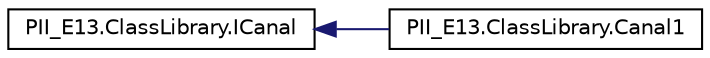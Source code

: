 digraph "Graphical Class Hierarchy"
{
 // INTERACTIVE_SVG=YES
 // LATEX_PDF_SIZE
  edge [fontname="Helvetica",fontsize="10",labelfontname="Helvetica",labelfontsize="10"];
  node [fontname="Helvetica",fontsize="10",shape=record];
  rankdir="LR";
  Node0 [label="PII_E13.ClassLibrary.ICanal",height=0.2,width=0.4,color="black", fillcolor="white", style="filled",URL="$interfacePII_E13.ClassLibrary_1_1ICanal.html",tooltip="Esta clase respresenta la interfaz de los canales."];
  Node0 -> Node1 [dir="back",color="midnightblue",fontsize="10",style="solid",fontname="Helvetica"];
  Node1 [label="PII_E13.ClassLibrary.Canal1",height=0.2,width=0.4,color="black", fillcolor="white", style="filled",URL="$classPII_E13.ClassLibrary_1_1Canal1.html",tooltip="Clase de ejemplo para una implementación de la interfaz ICanal utilizada en los tests donde es releva..."];
}
